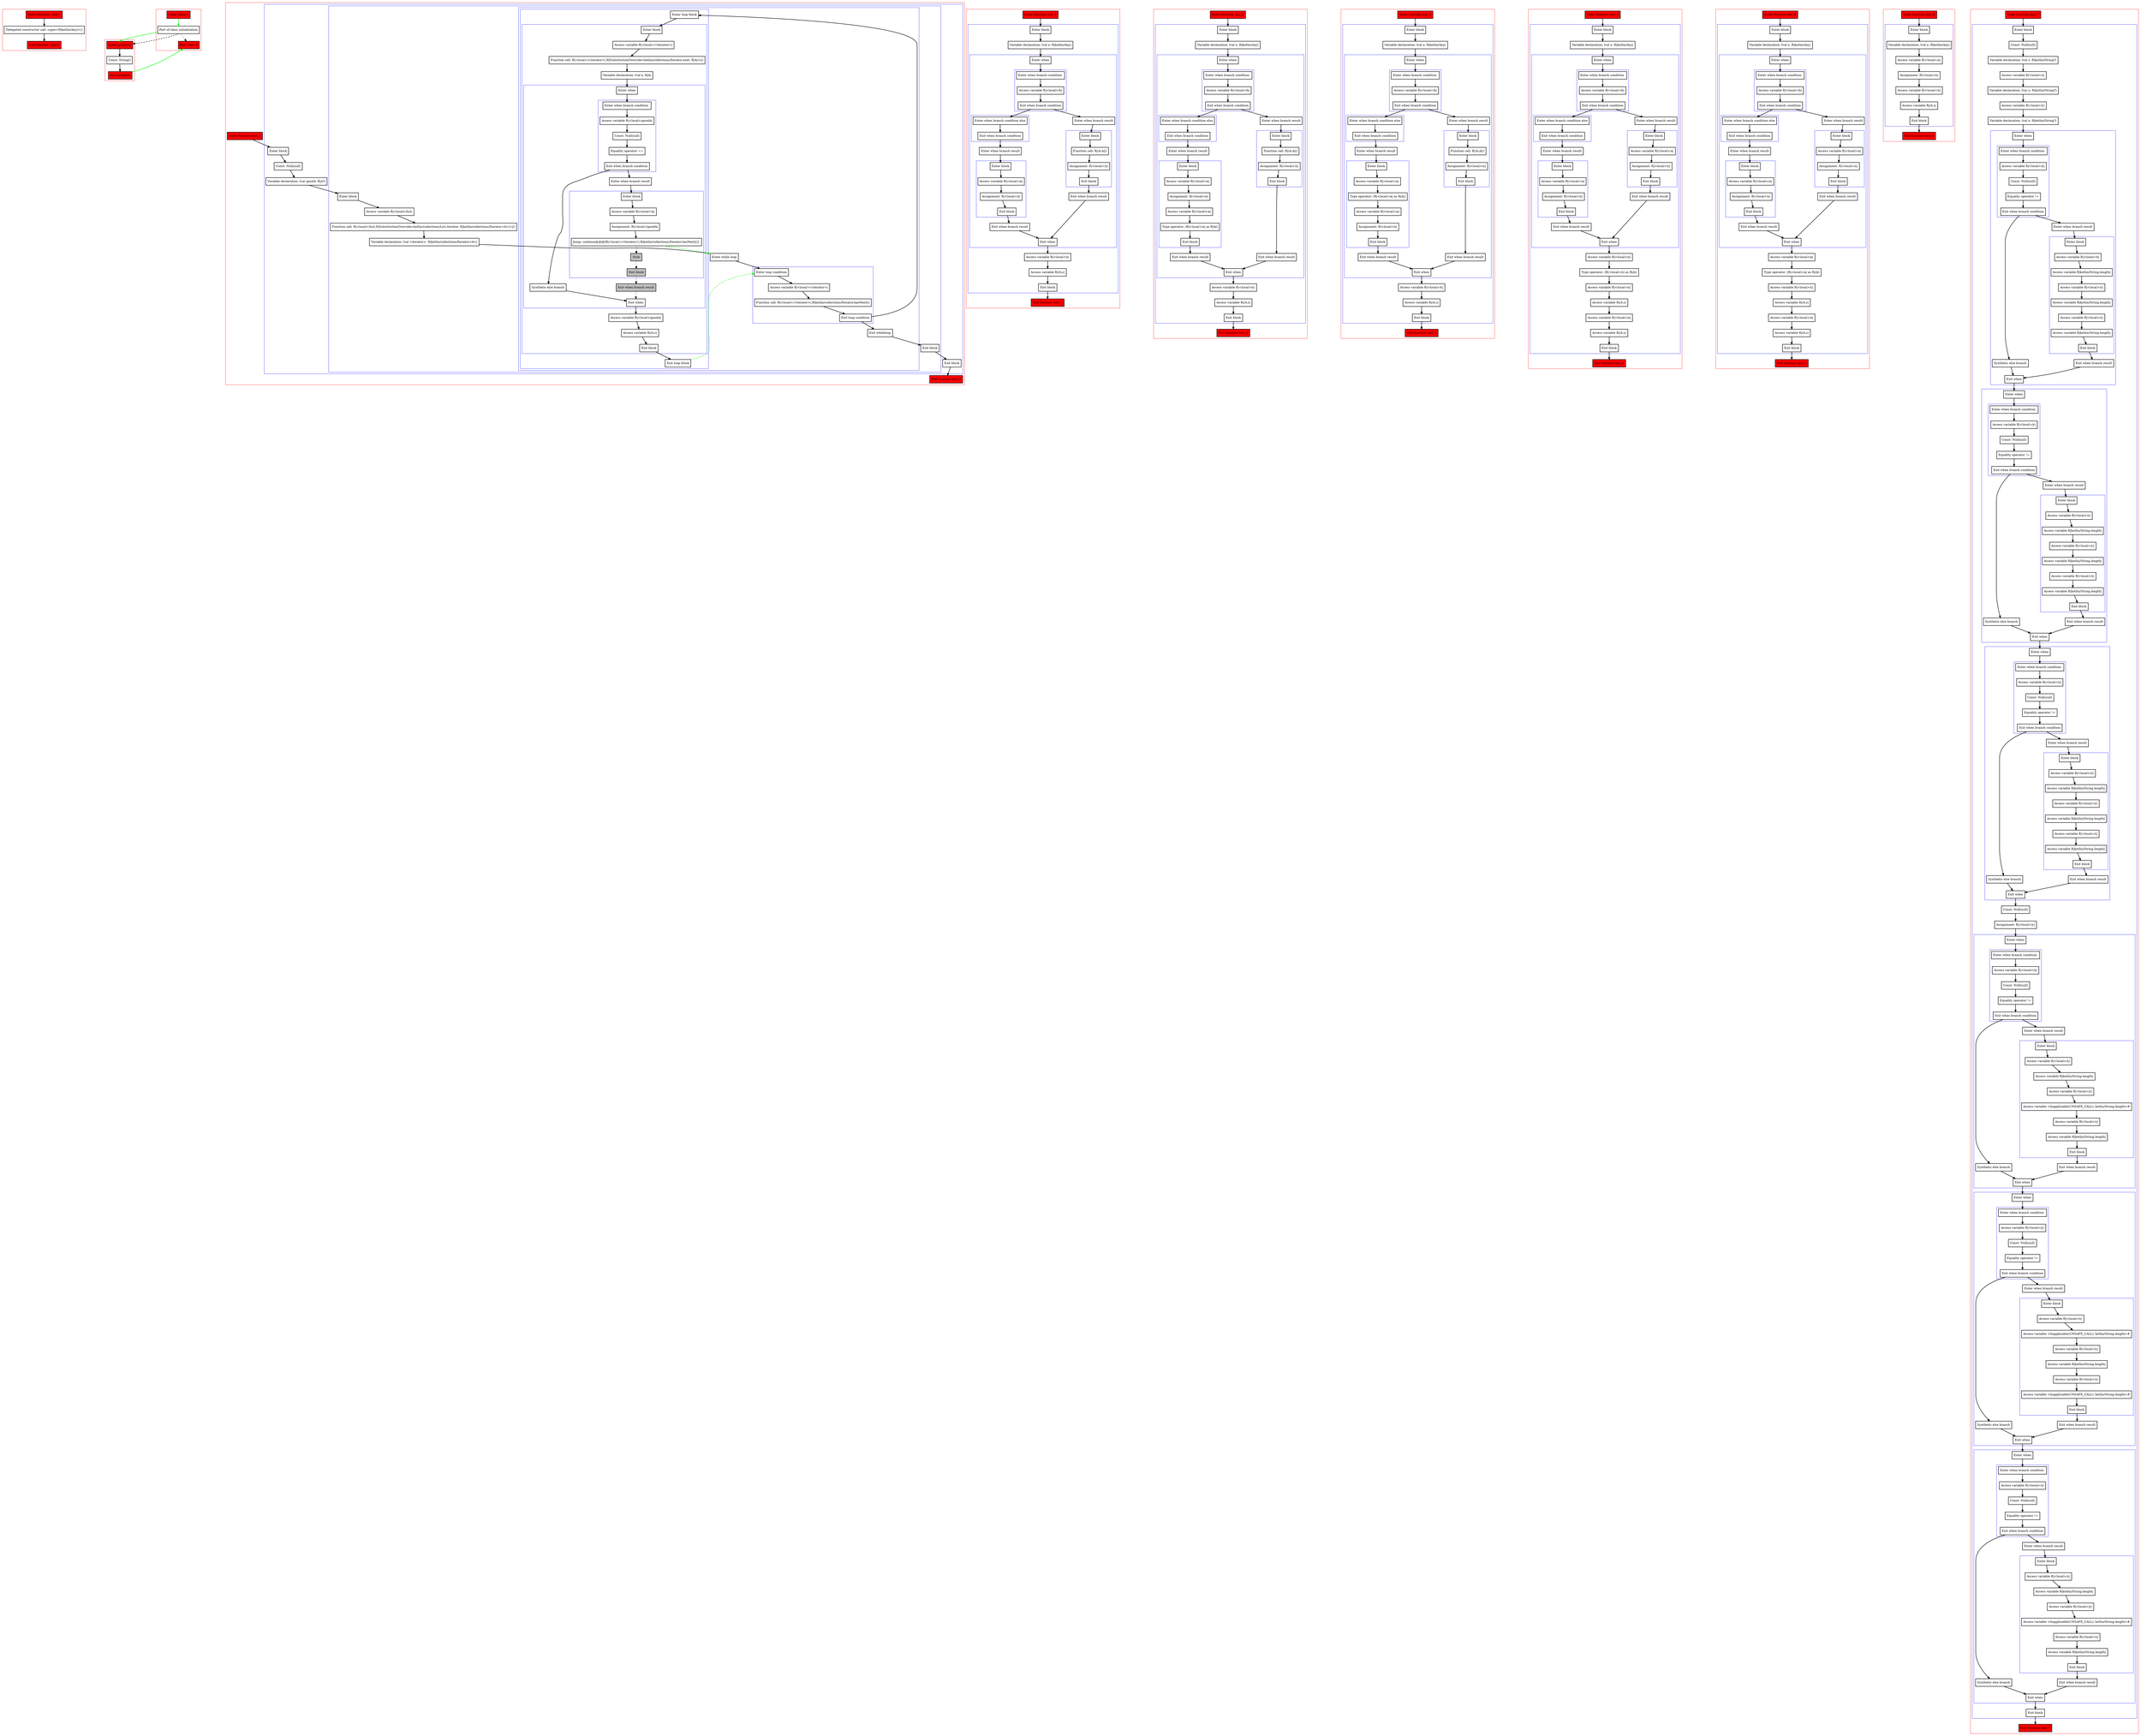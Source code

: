 digraph boundSmartcastsInBranches_kt {
    graph [nodesep=3]
    node [shape=box penwidth=2]
    edge [penwidth=2]

    subgraph cluster_0 {
        color=red
        0 [label="Enter function <init>" style="filled" fillcolor=red];
        1 [label="Delegated constructor call: super<R|kotlin/Any|>()"];
        2 [label="Exit function <init>" style="filled" fillcolor=red];
    }
    0 -> {1};
    1 -> {2};

    subgraph cluster_1 {
        color=red
        3 [label="Enter property" style="filled" fillcolor=red];
        4 [label="Const: String()"];
        5 [label="Exit property" style="filled" fillcolor=red];
    }
    3 -> {4};
    4 -> {5};
    5 -> {8} [color=green];

    subgraph cluster_2 {
        color=red
        6 [label="Enter class A" style="filled" fillcolor=red];
        7 [label="Part of class initialization"];
        8 [label="Exit class A" style="filled" fillcolor=red];
    }
    6 -> {7} [color=green];
    7 -> {8} [style=dotted];
    7 -> {3} [color=green];
    7 -> {3} [style=dashed];

    subgraph cluster_3 {
        color=red
        9 [label="Enter function test_0" style="filled" fillcolor=red];
        subgraph cluster_4 {
            color=blue
            10 [label="Enter block"];
            11 [label="Const: Null(null)"];
            12 [label="Variable declaration: lvar goodA: R|A?|"];
            subgraph cluster_5 {
                color=blue
                13 [label="Enter block"];
                14 [label="Access variable R|<local>/list|"];
                15 [label="Function call: R|<local>/list|.R|SubstitutionOverride<kotlin/collections/List.iterator: R|kotlin/collections/Iterator<A>|>|()"];
                16 [label="Variable declaration: lval <iterator>: R|kotlin/collections/Iterator<A>|"];
                subgraph cluster_6 {
                    color=blue
                    17 [label="Enter while loop"];
                    subgraph cluster_7 {
                        color=blue
                        18 [label="Enter loop condition"];
                        19 [label="Access variable R|<local>/<iterator>|"];
                        20 [label="Function call: R|<local>/<iterator>|.R|kotlin/collections/Iterator.hasNext|()"];
                        21 [label="Exit loop condition"];
                    }
                    subgraph cluster_8 {
                        color=blue
                        22 [label="Enter loop block"];
                        subgraph cluster_9 {
                            color=blue
                            23 [label="Enter block"];
                            24 [label="Access variable R|<local>/<iterator>|"];
                            25 [label="Function call: R|<local>/<iterator>|.R|SubstitutionOverride<kotlin/collections/Iterator.next: R|A|>|()"];
                            26 [label="Variable declaration: lval a: R|A|"];
                            subgraph cluster_10 {
                                color=blue
                                27 [label="Enter when"];
                                subgraph cluster_11 {
                                    color=blue
                                    28 [label="Enter when branch condition "];
                                    29 [label="Access variable R|<local>/goodA|"];
                                    30 [label="Const: Null(null)"];
                                    31 [label="Equality operator =="];
                                    32 [label="Exit when branch condition"];
                                }
                                33 [label="Synthetic else branch"];
                                34 [label="Enter when branch result"];
                                subgraph cluster_12 {
                                    color=blue
                                    35 [label="Enter block"];
                                    36 [label="Access variable R|<local>/a|"];
                                    37 [label="Assignment: R|<local>/goodA|"];
                                    38 [label="Jump: continue@@@[R|<local>/<iterator>|.R|kotlin/collections/Iterator.hasNext|()] "];
                                    39 [label="Stub" style="filled" fillcolor=gray];
                                    40 [label="Exit block" style="filled" fillcolor=gray];
                                }
                                41 [label="Exit when branch result" style="filled" fillcolor=gray];
                                42 [label="Exit when"];
                            }
                            43 [label="Access variable R|<local>/goodA|"];
                            44 [label="Access variable R|/A.s|"];
                            45 [label="Exit block"];
                        }
                        46 [label="Exit loop block"];
                    }
                    47 [label="Exit whileloop"];
                }
                48 [label="Exit block"];
            }
            49 [label="Exit block"];
        }
        50 [label="Exit function test_0" style="filled" fillcolor=red];
    }
    9 -> {10};
    10 -> {11};
    11 -> {12};
    12 -> {13};
    13 -> {14};
    14 -> {15};
    15 -> {16};
    16 -> {17};
    17 -> {18};
    18 -> {19};
    19 -> {20};
    20 -> {21};
    21 -> {47 22};
    22 -> {23};
    23 -> {24};
    24 -> {25};
    25 -> {26};
    26 -> {27};
    27 -> {28};
    28 -> {29};
    29 -> {30};
    30 -> {31};
    31 -> {32};
    32 -> {34 33};
    33 -> {42};
    34 -> {35};
    35 -> {36};
    36 -> {37};
    37 -> {38};
    38 -> {39} [style=dotted];
    38 -> {17} [color=green style=dashed];
    39 -> {40} [style=dotted];
    40 -> {41} [style=dotted];
    41 -> {42} [style=dotted];
    42 -> {43};
    43 -> {44};
    44 -> {45};
    45 -> {46};
    46 -> {18} [color=green style=dashed];
    47 -> {48};
    48 -> {49};
    49 -> {50};

    subgraph cluster_13 {
        color=red
        51 [label="Enter function test_1" style="filled" fillcolor=red];
        subgraph cluster_14 {
            color=blue
            52 [label="Enter block"];
            53 [label="Variable declaration: lval x: R|kotlin/Any|"];
            subgraph cluster_15 {
                color=blue
                54 [label="Enter when"];
                subgraph cluster_16 {
                    color=blue
                    55 [label="Enter when branch condition "];
                    56 [label="Access variable R|<local>/b|"];
                    57 [label="Exit when branch condition"];
                }
                subgraph cluster_17 {
                    color=blue
                    58 [label="Enter when branch condition else"];
                    59 [label="Exit when branch condition"];
                }
                60 [label="Enter when branch result"];
                subgraph cluster_18 {
                    color=blue
                    61 [label="Enter block"];
                    62 [label="Access variable R|<local>/a|"];
                    63 [label="Assignment: R|<local>/x|"];
                    64 [label="Exit block"];
                }
                65 [label="Exit when branch result"];
                66 [label="Enter when branch result"];
                subgraph cluster_19 {
                    color=blue
                    67 [label="Enter block"];
                    68 [label="Function call: R|/A.A|()"];
                    69 [label="Assignment: R|<local>/x|"];
                    70 [label="Exit block"];
                }
                71 [label="Exit when branch result"];
                72 [label="Exit when"];
            }
            73 [label="Access variable R|<local>/x|"];
            74 [label="Access variable R|/A.s|"];
            75 [label="Exit block"];
        }
        76 [label="Exit function test_1" style="filled" fillcolor=red];
    }
    51 -> {52};
    52 -> {53};
    53 -> {54};
    54 -> {55};
    55 -> {56};
    56 -> {57};
    57 -> {66 58};
    58 -> {59};
    59 -> {60};
    60 -> {61};
    61 -> {62};
    62 -> {63};
    63 -> {64};
    64 -> {65};
    65 -> {72};
    66 -> {67};
    67 -> {68};
    68 -> {69};
    69 -> {70};
    70 -> {71};
    71 -> {72};
    72 -> {73};
    73 -> {74};
    74 -> {75};
    75 -> {76};

    subgraph cluster_20 {
        color=red
        77 [label="Enter function test_2" style="filled" fillcolor=red];
        subgraph cluster_21 {
            color=blue
            78 [label="Enter block"];
            79 [label="Variable declaration: lval x: R|kotlin/Any|"];
            subgraph cluster_22 {
                color=blue
                80 [label="Enter when"];
                subgraph cluster_23 {
                    color=blue
                    81 [label="Enter when branch condition "];
                    82 [label="Access variable R|<local>/b|"];
                    83 [label="Exit when branch condition"];
                }
                subgraph cluster_24 {
                    color=blue
                    84 [label="Enter when branch condition else"];
                    85 [label="Exit when branch condition"];
                }
                86 [label="Enter when branch result"];
                subgraph cluster_25 {
                    color=blue
                    87 [label="Enter block"];
                    88 [label="Access variable R|<local>/a|"];
                    89 [label="Assignment: R|<local>/x|"];
                    90 [label="Access variable R|<local>/a|"];
                    91 [label="Type operator: (R|<local>/a| as R|A|)"];
                    92 [label="Exit block"];
                }
                93 [label="Exit when branch result"];
                94 [label="Enter when branch result"];
                subgraph cluster_26 {
                    color=blue
                    95 [label="Enter block"];
                    96 [label="Function call: R|/A.A|()"];
                    97 [label="Assignment: R|<local>/x|"];
                    98 [label="Exit block"];
                }
                99 [label="Exit when branch result"];
                100 [label="Exit when"];
            }
            101 [label="Access variable R|<local>/x|"];
            102 [label="Access variable R|/A.s|"];
            103 [label="Exit block"];
        }
        104 [label="Exit function test_2" style="filled" fillcolor=red];
    }
    77 -> {78};
    78 -> {79};
    79 -> {80};
    80 -> {81};
    81 -> {82};
    82 -> {83};
    83 -> {94 84};
    84 -> {85};
    85 -> {86};
    86 -> {87};
    87 -> {88};
    88 -> {89};
    89 -> {90};
    90 -> {91};
    91 -> {92};
    92 -> {93};
    93 -> {100};
    94 -> {95};
    95 -> {96};
    96 -> {97};
    97 -> {98};
    98 -> {99};
    99 -> {100};
    100 -> {101};
    101 -> {102};
    102 -> {103};
    103 -> {104};

    subgraph cluster_27 {
        color=red
        105 [label="Enter function test_3" style="filled" fillcolor=red];
        subgraph cluster_28 {
            color=blue
            106 [label="Enter block"];
            107 [label="Variable declaration: lval x: R|kotlin/Any|"];
            subgraph cluster_29 {
                color=blue
                108 [label="Enter when"];
                subgraph cluster_30 {
                    color=blue
                    109 [label="Enter when branch condition "];
                    110 [label="Access variable R|<local>/b|"];
                    111 [label="Exit when branch condition"];
                }
                subgraph cluster_31 {
                    color=blue
                    112 [label="Enter when branch condition else"];
                    113 [label="Exit when branch condition"];
                }
                114 [label="Enter when branch result"];
                subgraph cluster_32 {
                    color=blue
                    115 [label="Enter block"];
                    116 [label="Access variable R|<local>/a|"];
                    117 [label="Type operator: (R|<local>/a| as R|A|)"];
                    118 [label="Access variable R|<local>/a|"];
                    119 [label="Assignment: R|<local>/x|"];
                    120 [label="Exit block"];
                }
                121 [label="Exit when branch result"];
                122 [label="Enter when branch result"];
                subgraph cluster_33 {
                    color=blue
                    123 [label="Enter block"];
                    124 [label="Function call: R|/A.A|()"];
                    125 [label="Assignment: R|<local>/x|"];
                    126 [label="Exit block"];
                }
                127 [label="Exit when branch result"];
                128 [label="Exit when"];
            }
            129 [label="Access variable R|<local>/x|"];
            130 [label="Access variable R|/A.s|"];
            131 [label="Exit block"];
        }
        132 [label="Exit function test_3" style="filled" fillcolor=red];
    }
    105 -> {106};
    106 -> {107};
    107 -> {108};
    108 -> {109};
    109 -> {110};
    110 -> {111};
    111 -> {122 112};
    112 -> {113};
    113 -> {114};
    114 -> {115};
    115 -> {116};
    116 -> {117};
    117 -> {118};
    118 -> {119};
    119 -> {120};
    120 -> {121};
    121 -> {128};
    122 -> {123};
    123 -> {124};
    124 -> {125};
    125 -> {126};
    126 -> {127};
    127 -> {128};
    128 -> {129};
    129 -> {130};
    130 -> {131};
    131 -> {132};

    subgraph cluster_34 {
        color=red
        133 [label="Enter function test_4" style="filled" fillcolor=red];
        subgraph cluster_35 {
            color=blue
            134 [label="Enter block"];
            135 [label="Variable declaration: lval x: R|kotlin/Any|"];
            subgraph cluster_36 {
                color=blue
                136 [label="Enter when"];
                subgraph cluster_37 {
                    color=blue
                    137 [label="Enter when branch condition "];
                    138 [label="Access variable R|<local>/b|"];
                    139 [label="Exit when branch condition"];
                }
                subgraph cluster_38 {
                    color=blue
                    140 [label="Enter when branch condition else"];
                    141 [label="Exit when branch condition"];
                }
                142 [label="Enter when branch result"];
                subgraph cluster_39 {
                    color=blue
                    143 [label="Enter block"];
                    144 [label="Access variable R|<local>/a|"];
                    145 [label="Assignment: R|<local>/x|"];
                    146 [label="Exit block"];
                }
                147 [label="Exit when branch result"];
                148 [label="Enter when branch result"];
                subgraph cluster_40 {
                    color=blue
                    149 [label="Enter block"];
                    150 [label="Access variable R|<local>/a|"];
                    151 [label="Assignment: R|<local>/x|"];
                    152 [label="Exit block"];
                }
                153 [label="Exit when branch result"];
                154 [label="Exit when"];
            }
            155 [label="Access variable R|<local>/x|"];
            156 [label="Type operator: (R|<local>/x| as R|A|)"];
            157 [label="Access variable R|<local>/x|"];
            158 [label="Access variable R|/A.s|"];
            159 [label="Access variable R|<local>/a|"];
            160 [label="Access variable R|/A.s|"];
            161 [label="Exit block"];
        }
        162 [label="Exit function test_4" style="filled" fillcolor=red];
    }
    133 -> {134};
    134 -> {135};
    135 -> {136};
    136 -> {137};
    137 -> {138};
    138 -> {139};
    139 -> {148 140};
    140 -> {141};
    141 -> {142};
    142 -> {143};
    143 -> {144};
    144 -> {145};
    145 -> {146};
    146 -> {147};
    147 -> {154};
    148 -> {149};
    149 -> {150};
    150 -> {151};
    151 -> {152};
    152 -> {153};
    153 -> {154};
    154 -> {155};
    155 -> {156};
    156 -> {157};
    157 -> {158};
    158 -> {159};
    159 -> {160};
    160 -> {161};
    161 -> {162};

    subgraph cluster_41 {
        color=red
        163 [label="Enter function test_5" style="filled" fillcolor=red];
        subgraph cluster_42 {
            color=blue
            164 [label="Enter block"];
            165 [label="Variable declaration: lval x: R|kotlin/Any|"];
            subgraph cluster_43 {
                color=blue
                166 [label="Enter when"];
                subgraph cluster_44 {
                    color=blue
                    167 [label="Enter when branch condition "];
                    168 [label="Access variable R|<local>/b|"];
                    169 [label="Exit when branch condition"];
                }
                subgraph cluster_45 {
                    color=blue
                    170 [label="Enter when branch condition else"];
                    171 [label="Exit when branch condition"];
                }
                172 [label="Enter when branch result"];
                subgraph cluster_46 {
                    color=blue
                    173 [label="Enter block"];
                    174 [label="Access variable R|<local>/a|"];
                    175 [label="Assignment: R|<local>/x|"];
                    176 [label="Exit block"];
                }
                177 [label="Exit when branch result"];
                178 [label="Enter when branch result"];
                subgraph cluster_47 {
                    color=blue
                    179 [label="Enter block"];
                    180 [label="Access variable R|<local>/a|"];
                    181 [label="Assignment: R|<local>/x|"];
                    182 [label="Exit block"];
                }
                183 [label="Exit when branch result"];
                184 [label="Exit when"];
            }
            185 [label="Access variable R|<local>/a|"];
            186 [label="Type operator: (R|<local>/a| as R|A|)"];
            187 [label="Access variable R|<local>/x|"];
            188 [label="Access variable R|/A.s|"];
            189 [label="Access variable R|<local>/a|"];
            190 [label="Access variable R|/A.s|"];
            191 [label="Exit block"];
        }
        192 [label="Exit function test_5" style="filled" fillcolor=red];
    }
    163 -> {164};
    164 -> {165};
    165 -> {166};
    166 -> {167};
    167 -> {168};
    168 -> {169};
    169 -> {178 170};
    170 -> {171};
    171 -> {172};
    172 -> {173};
    173 -> {174};
    174 -> {175};
    175 -> {176};
    176 -> {177};
    177 -> {184};
    178 -> {179};
    179 -> {180};
    180 -> {181};
    181 -> {182};
    182 -> {183};
    183 -> {184};
    184 -> {185};
    185 -> {186};
    186 -> {187};
    187 -> {188};
    188 -> {189};
    189 -> {190};
    190 -> {191};
    191 -> {192};

    subgraph cluster_48 {
        color=red
        193 [label="Enter function test_6" style="filled" fillcolor=red];
        subgraph cluster_49 {
            color=blue
            194 [label="Enter block"];
            195 [label="Variable declaration: lval x: R|kotlin/Any|"];
            196 [label="Access variable R|<local>/a|"];
            197 [label="Assignment: R|<local>/x|"];
            198 [label="Access variable R|<local>/x|"];
            199 [label="Access variable R|/A.s|"];
            200 [label="Exit block"];
        }
        201 [label="Exit function test_6" style="filled" fillcolor=red];
    }
    193 -> {194};
    194 -> {195};
    195 -> {196};
    196 -> {197};
    197 -> {198};
    198 -> {199};
    199 -> {200};
    200 -> {201};

    subgraph cluster_50 {
        color=red
        202 [label="Enter function test_7" style="filled" fillcolor=red];
        subgraph cluster_51 {
            color=blue
            203 [label="Enter block"];
            204 [label="Const: Null(null)"];
            205 [label="Variable declaration: lval z: R|kotlin/String?|"];
            206 [label="Access variable R|<local>/z|"];
            207 [label="Variable declaration: lvar y: R|kotlin/String?|"];
            208 [label="Access variable R|<local>/y|"];
            209 [label="Variable declaration: lval x: R|kotlin/String?|"];
            subgraph cluster_52 {
                color=blue
                210 [label="Enter when"];
                subgraph cluster_53 {
                    color=blue
                    211 [label="Enter when branch condition "];
                    212 [label="Access variable R|<local>/x|"];
                    213 [label="Const: Null(null)"];
                    214 [label="Equality operator !="];
                    215 [label="Exit when branch condition"];
                }
                216 [label="Synthetic else branch"];
                217 [label="Enter when branch result"];
                subgraph cluster_54 {
                    color=blue
                    218 [label="Enter block"];
                    219 [label="Access variable R|<local>/x|"];
                    220 [label="Access variable R|kotlin/String.length|"];
                    221 [label="Access variable R|<local>/y|"];
                    222 [label="Access variable R|kotlin/String.length|"];
                    223 [label="Access variable R|<local>/z|"];
                    224 [label="Access variable R|kotlin/String.length|"];
                    225 [label="Exit block"];
                }
                226 [label="Exit when branch result"];
                227 [label="Exit when"];
            }
            subgraph cluster_55 {
                color=blue
                228 [label="Enter when"];
                subgraph cluster_56 {
                    color=blue
                    229 [label="Enter when branch condition "];
                    230 [label="Access variable R|<local>/y|"];
                    231 [label="Const: Null(null)"];
                    232 [label="Equality operator !="];
                    233 [label="Exit when branch condition"];
                }
                234 [label="Synthetic else branch"];
                235 [label="Enter when branch result"];
                subgraph cluster_57 {
                    color=blue
                    236 [label="Enter block"];
                    237 [label="Access variable R|<local>/x|"];
                    238 [label="Access variable R|kotlin/String.length|"];
                    239 [label="Access variable R|<local>/y|"];
                    240 [label="Access variable R|kotlin/String.length|"];
                    241 [label="Access variable R|<local>/z|"];
                    242 [label="Access variable R|kotlin/String.length|"];
                    243 [label="Exit block"];
                }
                244 [label="Exit when branch result"];
                245 [label="Exit when"];
            }
            subgraph cluster_58 {
                color=blue
                246 [label="Enter when"];
                subgraph cluster_59 {
                    color=blue
                    247 [label="Enter when branch condition "];
                    248 [label="Access variable R|<local>/z|"];
                    249 [label="Const: Null(null)"];
                    250 [label="Equality operator !="];
                    251 [label="Exit when branch condition"];
                }
                252 [label="Synthetic else branch"];
                253 [label="Enter when branch result"];
                subgraph cluster_60 {
                    color=blue
                    254 [label="Enter block"];
                    255 [label="Access variable R|<local>/x|"];
                    256 [label="Access variable R|kotlin/String.length|"];
                    257 [label="Access variable R|<local>/y|"];
                    258 [label="Access variable R|kotlin/String.length|"];
                    259 [label="Access variable R|<local>/z|"];
                    260 [label="Access variable R|kotlin/String.length|"];
                    261 [label="Exit block"];
                }
                262 [label="Exit when branch result"];
                263 [label="Exit when"];
            }
            264 [label="Const: Null(null)"];
            265 [label="Assignment: R|<local>/y|"];
            subgraph cluster_61 {
                color=blue
                266 [label="Enter when"];
                subgraph cluster_62 {
                    color=blue
                    267 [label="Enter when branch condition "];
                    268 [label="Access variable R|<local>/x|"];
                    269 [label="Const: Null(null)"];
                    270 [label="Equality operator !="];
                    271 [label="Exit when branch condition"];
                }
                272 [label="Synthetic else branch"];
                273 [label="Enter when branch result"];
                subgraph cluster_63 {
                    color=blue
                    274 [label="Enter block"];
                    275 [label="Access variable R|<local>/x|"];
                    276 [label="Access variable R|kotlin/String.length|"];
                    277 [label="Access variable R|<local>/y|"];
                    278 [label="Access variable <Inapplicable(UNSAFE_CALL): kotlin/String.length>#"];
                    279 [label="Access variable R|<local>/z|"];
                    280 [label="Access variable R|kotlin/String.length|"];
                    281 [label="Exit block"];
                }
                282 [label="Exit when branch result"];
                283 [label="Exit when"];
            }
            subgraph cluster_64 {
                color=blue
                284 [label="Enter when"];
                subgraph cluster_65 {
                    color=blue
                    285 [label="Enter when branch condition "];
                    286 [label="Access variable R|<local>/y|"];
                    287 [label="Const: Null(null)"];
                    288 [label="Equality operator !="];
                    289 [label="Exit when branch condition"];
                }
                290 [label="Synthetic else branch"];
                291 [label="Enter when branch result"];
                subgraph cluster_66 {
                    color=blue
                    292 [label="Enter block"];
                    293 [label="Access variable R|<local>/x|"];
                    294 [label="Access variable <Inapplicable(UNSAFE_CALL): kotlin/String.length>#"];
                    295 [label="Access variable R|<local>/y|"];
                    296 [label="Access variable R|kotlin/String.length|"];
                    297 [label="Access variable R|<local>/z|"];
                    298 [label="Access variable <Inapplicable(UNSAFE_CALL): kotlin/String.length>#"];
                    299 [label="Exit block"];
                }
                300 [label="Exit when branch result"];
                301 [label="Exit when"];
            }
            subgraph cluster_67 {
                color=blue
                302 [label="Enter when"];
                subgraph cluster_68 {
                    color=blue
                    303 [label="Enter when branch condition "];
                    304 [label="Access variable R|<local>/z|"];
                    305 [label="Const: Null(null)"];
                    306 [label="Equality operator !="];
                    307 [label="Exit when branch condition"];
                }
                308 [label="Synthetic else branch"];
                309 [label="Enter when branch result"];
                subgraph cluster_69 {
                    color=blue
                    310 [label="Enter block"];
                    311 [label="Access variable R|<local>/x|"];
                    312 [label="Access variable R|kotlin/String.length|"];
                    313 [label="Access variable R|<local>/y|"];
                    314 [label="Access variable <Inapplicable(UNSAFE_CALL): kotlin/String.length>#"];
                    315 [label="Access variable R|<local>/z|"];
                    316 [label="Access variable R|kotlin/String.length|"];
                    317 [label="Exit block"];
                }
                318 [label="Exit when branch result"];
                319 [label="Exit when"];
            }
            320 [label="Exit block"];
        }
        321 [label="Exit function test_7" style="filled" fillcolor=red];
    }
    202 -> {203};
    203 -> {204};
    204 -> {205};
    205 -> {206};
    206 -> {207};
    207 -> {208};
    208 -> {209};
    209 -> {210};
    210 -> {211};
    211 -> {212};
    212 -> {213};
    213 -> {214};
    214 -> {215};
    215 -> {217 216};
    216 -> {227};
    217 -> {218};
    218 -> {219};
    219 -> {220};
    220 -> {221};
    221 -> {222};
    222 -> {223};
    223 -> {224};
    224 -> {225};
    225 -> {226};
    226 -> {227};
    227 -> {228};
    228 -> {229};
    229 -> {230};
    230 -> {231};
    231 -> {232};
    232 -> {233};
    233 -> {235 234};
    234 -> {245};
    235 -> {236};
    236 -> {237};
    237 -> {238};
    238 -> {239};
    239 -> {240};
    240 -> {241};
    241 -> {242};
    242 -> {243};
    243 -> {244};
    244 -> {245};
    245 -> {246};
    246 -> {247};
    247 -> {248};
    248 -> {249};
    249 -> {250};
    250 -> {251};
    251 -> {253 252};
    252 -> {263};
    253 -> {254};
    254 -> {255};
    255 -> {256};
    256 -> {257};
    257 -> {258};
    258 -> {259};
    259 -> {260};
    260 -> {261};
    261 -> {262};
    262 -> {263};
    263 -> {264};
    264 -> {265};
    265 -> {266};
    266 -> {267};
    267 -> {268};
    268 -> {269};
    269 -> {270};
    270 -> {271};
    271 -> {273 272};
    272 -> {283};
    273 -> {274};
    274 -> {275};
    275 -> {276};
    276 -> {277};
    277 -> {278};
    278 -> {279};
    279 -> {280};
    280 -> {281};
    281 -> {282};
    282 -> {283};
    283 -> {284};
    284 -> {285};
    285 -> {286};
    286 -> {287};
    287 -> {288};
    288 -> {289};
    289 -> {291 290};
    290 -> {301};
    291 -> {292};
    292 -> {293};
    293 -> {294};
    294 -> {295};
    295 -> {296};
    296 -> {297};
    297 -> {298};
    298 -> {299};
    299 -> {300};
    300 -> {301};
    301 -> {302};
    302 -> {303};
    303 -> {304};
    304 -> {305};
    305 -> {306};
    306 -> {307};
    307 -> {309 308};
    308 -> {319};
    309 -> {310};
    310 -> {311};
    311 -> {312};
    312 -> {313};
    313 -> {314};
    314 -> {315};
    315 -> {316};
    316 -> {317};
    317 -> {318};
    318 -> {319};
    319 -> {320};
    320 -> {321};

}
